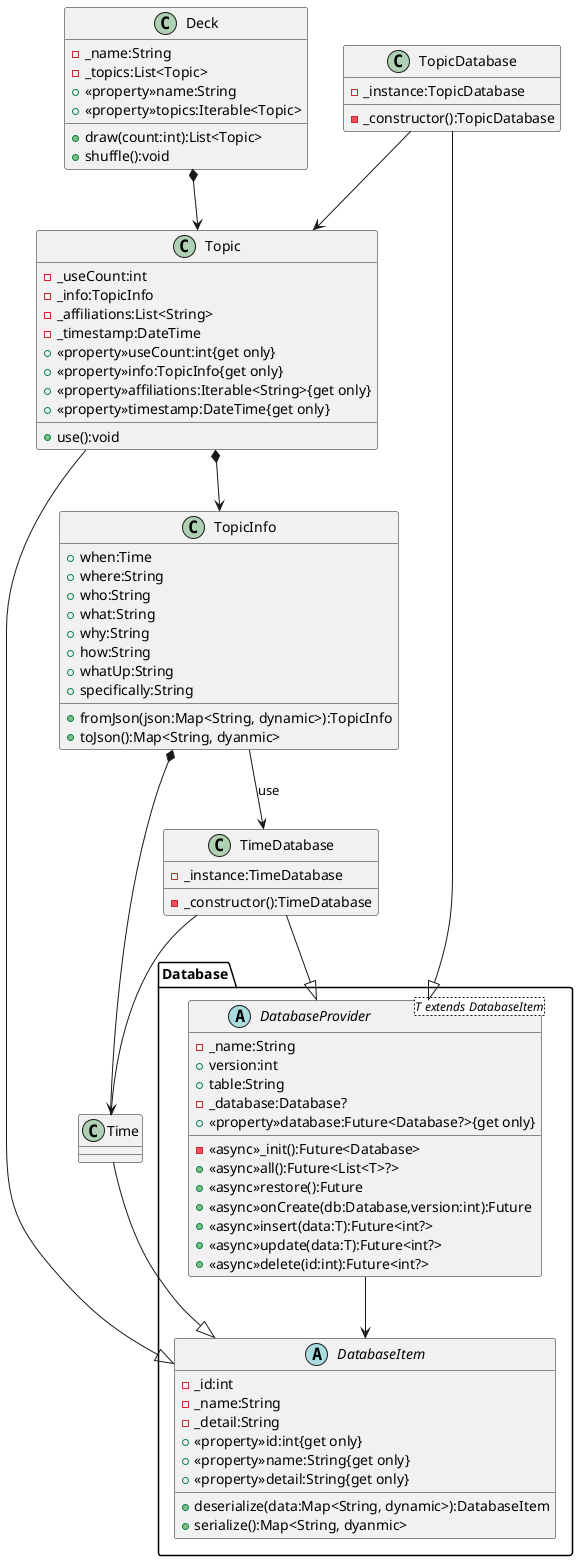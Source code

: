 @startuml Conversation deck cards
package Database
{
    abstract DatabaseItem
    {
        -_id:int
        -_name:String
        -_detail:String
        +<<property>>id:int{get only}
        +<<property>>name:String{get only}
        +<<property>>detail:String{get only}
        +deserialize(data:Map<String, dynamic>):DatabaseItem
        +serialize():Map<String, dyanmic>
    }
    abstract DatabaseProvider<T extends DatabaseItem>
    {
        -_name:String
        +version:int
        +table:String
        -_database:Database?
        +<<property>>database:Future<Database?>{get only}
        -<<async>>_init():Future<Database>
        +<<async>>all():Future<List<T>?>
        +<<async>>restore():Future
        +<<async>>onCreate(db:Database,version:int):Future
        +<<async>>insert(data:T):Future<int?>
        +<<async>>update(data:T):Future<int?>
        +<<async>>delete(id:int):Future<int?>
    }
}
class Deck
{
    -_name:String
    -_topics:List<Topic>
    +<<property>>name:String
    +<<property>>topics:Iterable<Topic>
    +draw(count:int):List<Topic>
    +shuffle():void
}
class Topic
{
    -_useCount:int
    -_info:TopicInfo
    -_affiliations:List<String>
    -_timestamp:DateTime
    +<<property>>useCount:int{get only}
    +<<property>>info:TopicInfo{get only}
    +<<property>>affiliations:Iterable<String>{get only}
    +<<property>>timestamp:DateTime{get only}
    +use():void
}
class TopicInfo
{
    +when:Time
    +where:String
    +who:String
    +what:String
    +why:String
    +how:String
    +whatUp:String
    +specifically:String
    +fromJson(json:Map<String, dynamic>):TopicInfo
    +toJson():Map<String, dyanmic>
}
class TopicDatabase
{
    -_instance:TopicDatabase
    -_constructor():TopicDatabase
}
class Time
class TimeDatabase
{
    -_instance:TimeDatabase
    -_constructor():TimeDatabase
}

DatabaseProvider --> DatabaseItem
TopicDatabase --> Topic
TimeDatabase --> Time
TopicInfo --> TimeDatabase : use

TopicDatabase --|> DatabaseProvider
TimeDatabase --|> DatabaseProvider
Topic --|> DatabaseItem
Time --|> DatabaseItem

Topic *--> TopicInfo
Deck *--> Topic

TopicInfo *-- Time

@enduml